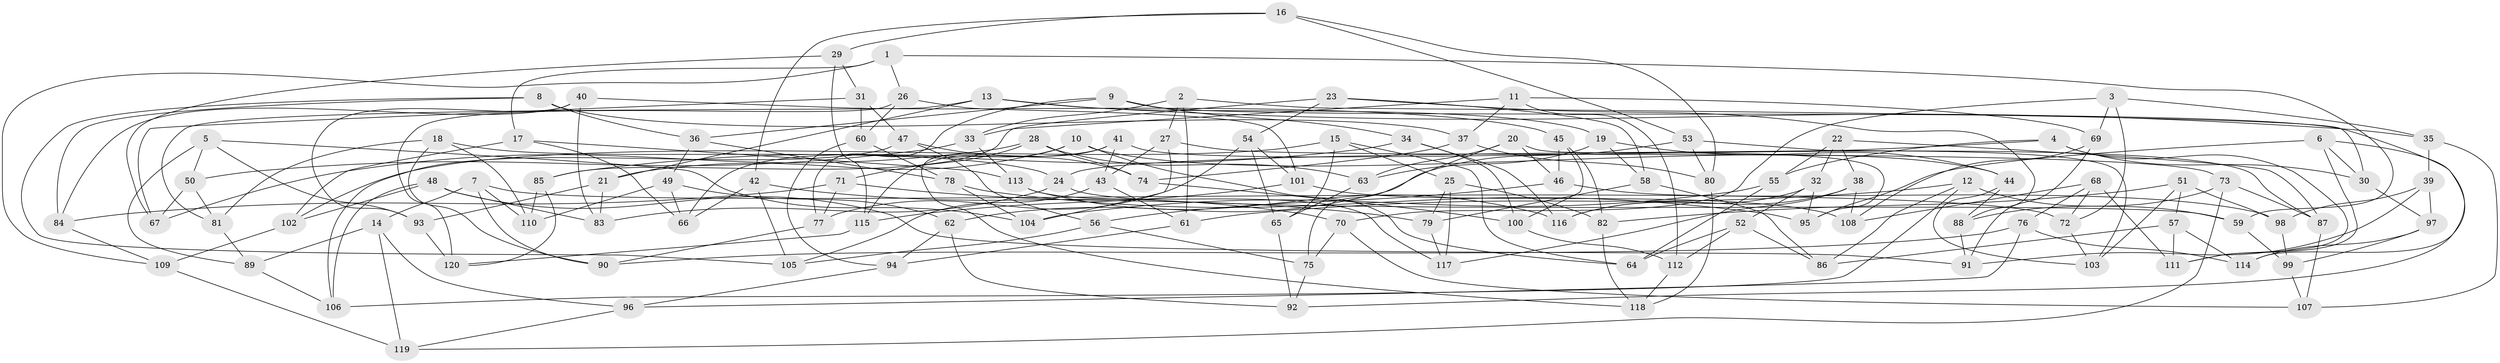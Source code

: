 // coarse degree distribution, {4: 0.42857142857142855, 5: 0.09090909090909091, 6: 0.4675324675324675, 3: 0.012987012987012988}
// Generated by graph-tools (version 1.1) at 2025/42/03/06/25 10:42:24]
// undirected, 120 vertices, 240 edges
graph export_dot {
graph [start="1"]
  node [color=gray90,style=filled];
  1;
  2;
  3;
  4;
  5;
  6;
  7;
  8;
  9;
  10;
  11;
  12;
  13;
  14;
  15;
  16;
  17;
  18;
  19;
  20;
  21;
  22;
  23;
  24;
  25;
  26;
  27;
  28;
  29;
  30;
  31;
  32;
  33;
  34;
  35;
  36;
  37;
  38;
  39;
  40;
  41;
  42;
  43;
  44;
  45;
  46;
  47;
  48;
  49;
  50;
  51;
  52;
  53;
  54;
  55;
  56;
  57;
  58;
  59;
  60;
  61;
  62;
  63;
  64;
  65;
  66;
  67;
  68;
  69;
  70;
  71;
  72;
  73;
  74;
  75;
  76;
  77;
  78;
  79;
  80;
  81;
  82;
  83;
  84;
  85;
  86;
  87;
  88;
  89;
  90;
  91;
  92;
  93;
  94;
  95;
  96;
  97;
  98;
  99;
  100;
  101;
  102;
  103;
  104;
  105;
  106;
  107;
  108;
  109;
  110;
  111;
  112;
  113;
  114;
  115;
  116;
  117;
  118;
  119;
  120;
  1 -- 59;
  1 -- 26;
  1 -- 109;
  1 -- 17;
  2 -- 33;
  2 -- 27;
  2 -- 30;
  2 -- 61;
  3 -- 35;
  3 -- 72;
  3 -- 69;
  3 -- 70;
  4 -- 111;
  4 -- 24;
  4 -- 30;
  4 -- 55;
  5 -- 89;
  5 -- 104;
  5 -- 93;
  5 -- 50;
  6 -- 111;
  6 -- 95;
  6 -- 92;
  6 -- 30;
  7 -- 14;
  7 -- 110;
  7 -- 90;
  7 -- 72;
  8 -- 36;
  8 -- 37;
  8 -- 105;
  8 -- 84;
  9 -- 77;
  9 -- 34;
  9 -- 36;
  9 -- 114;
  10 -- 64;
  10 -- 44;
  10 -- 115;
  10 -- 21;
  11 -- 112;
  11 -- 33;
  11 -- 69;
  11 -- 37;
  12 -- 86;
  12 -- 59;
  12 -- 61;
  12 -- 106;
  13 -- 19;
  13 -- 81;
  13 -- 35;
  13 -- 21;
  14 -- 89;
  14 -- 119;
  14 -- 96;
  15 -- 65;
  15 -- 102;
  15 -- 25;
  15 -- 64;
  16 -- 53;
  16 -- 42;
  16 -- 80;
  16 -- 29;
  17 -- 113;
  17 -- 66;
  17 -- 102;
  18 -- 24;
  18 -- 110;
  18 -- 90;
  18 -- 81;
  19 -- 63;
  19 -- 58;
  19 -- 44;
  20 -- 75;
  20 -- 46;
  20 -- 63;
  20 -- 95;
  21 -- 83;
  21 -- 93;
  22 -- 32;
  22 -- 87;
  22 -- 55;
  22 -- 38;
  23 -- 85;
  23 -- 54;
  23 -- 58;
  23 -- 88;
  24 -- 83;
  24 -- 59;
  25 -- 79;
  25 -- 117;
  25 -- 82;
  26 -- 120;
  26 -- 101;
  26 -- 60;
  27 -- 43;
  27 -- 73;
  27 -- 104;
  28 -- 67;
  28 -- 63;
  28 -- 71;
  28 -- 74;
  29 -- 67;
  29 -- 115;
  29 -- 31;
  30 -- 97;
  31 -- 60;
  31 -- 47;
  31 -- 67;
  32 -- 52;
  32 -- 95;
  32 -- 116;
  33 -- 50;
  33 -- 113;
  34 -- 100;
  34 -- 85;
  34 -- 116;
  35 -- 107;
  35 -- 39;
  36 -- 78;
  36 -- 49;
  37 -- 80;
  37 -- 74;
  38 -- 116;
  38 -- 108;
  38 -- 117;
  39 -- 91;
  39 -- 98;
  39 -- 97;
  40 -- 45;
  40 -- 83;
  40 -- 84;
  40 -- 93;
  41 -- 118;
  41 -- 66;
  41 -- 87;
  41 -- 43;
  42 -- 70;
  42 -- 66;
  42 -- 105;
  43 -- 105;
  43 -- 61;
  44 -- 88;
  44 -- 103;
  45 -- 100;
  45 -- 82;
  45 -- 46;
  46 -- 98;
  46 -- 56;
  47 -- 74;
  47 -- 106;
  47 -- 56;
  48 -- 102;
  48 -- 106;
  48 -- 83;
  48 -- 91;
  49 -- 110;
  49 -- 66;
  49 -- 62;
  50 -- 67;
  50 -- 81;
  51 -- 103;
  51 -- 57;
  51 -- 98;
  51 -- 82;
  52 -- 112;
  52 -- 64;
  52 -- 86;
  53 -- 103;
  53 -- 62;
  53 -- 80;
  54 -- 65;
  54 -- 101;
  54 -- 77;
  55 -- 104;
  55 -- 64;
  56 -- 75;
  56 -- 105;
  57 -- 86;
  57 -- 111;
  57 -- 114;
  58 -- 79;
  58 -- 86;
  59 -- 99;
  60 -- 78;
  60 -- 94;
  61 -- 94;
  62 -- 92;
  62 -- 94;
  63 -- 65;
  65 -- 92;
  68 -- 108;
  68 -- 72;
  68 -- 76;
  68 -- 111;
  69 -- 108;
  69 -- 91;
  70 -- 107;
  70 -- 75;
  71 -- 84;
  71 -- 79;
  71 -- 77;
  72 -- 103;
  73 -- 87;
  73 -- 119;
  73 -- 88;
  74 -- 100;
  75 -- 92;
  76 -- 90;
  76 -- 96;
  76 -- 114;
  77 -- 90;
  78 -- 95;
  78 -- 104;
  79 -- 117;
  80 -- 118;
  81 -- 89;
  82 -- 118;
  84 -- 109;
  85 -- 120;
  85 -- 110;
  87 -- 107;
  88 -- 91;
  89 -- 106;
  93 -- 120;
  94 -- 96;
  96 -- 119;
  97 -- 114;
  97 -- 99;
  98 -- 99;
  99 -- 107;
  100 -- 112;
  101 -- 115;
  101 -- 108;
  102 -- 109;
  109 -- 119;
  112 -- 118;
  113 -- 116;
  113 -- 117;
  115 -- 120;
}
